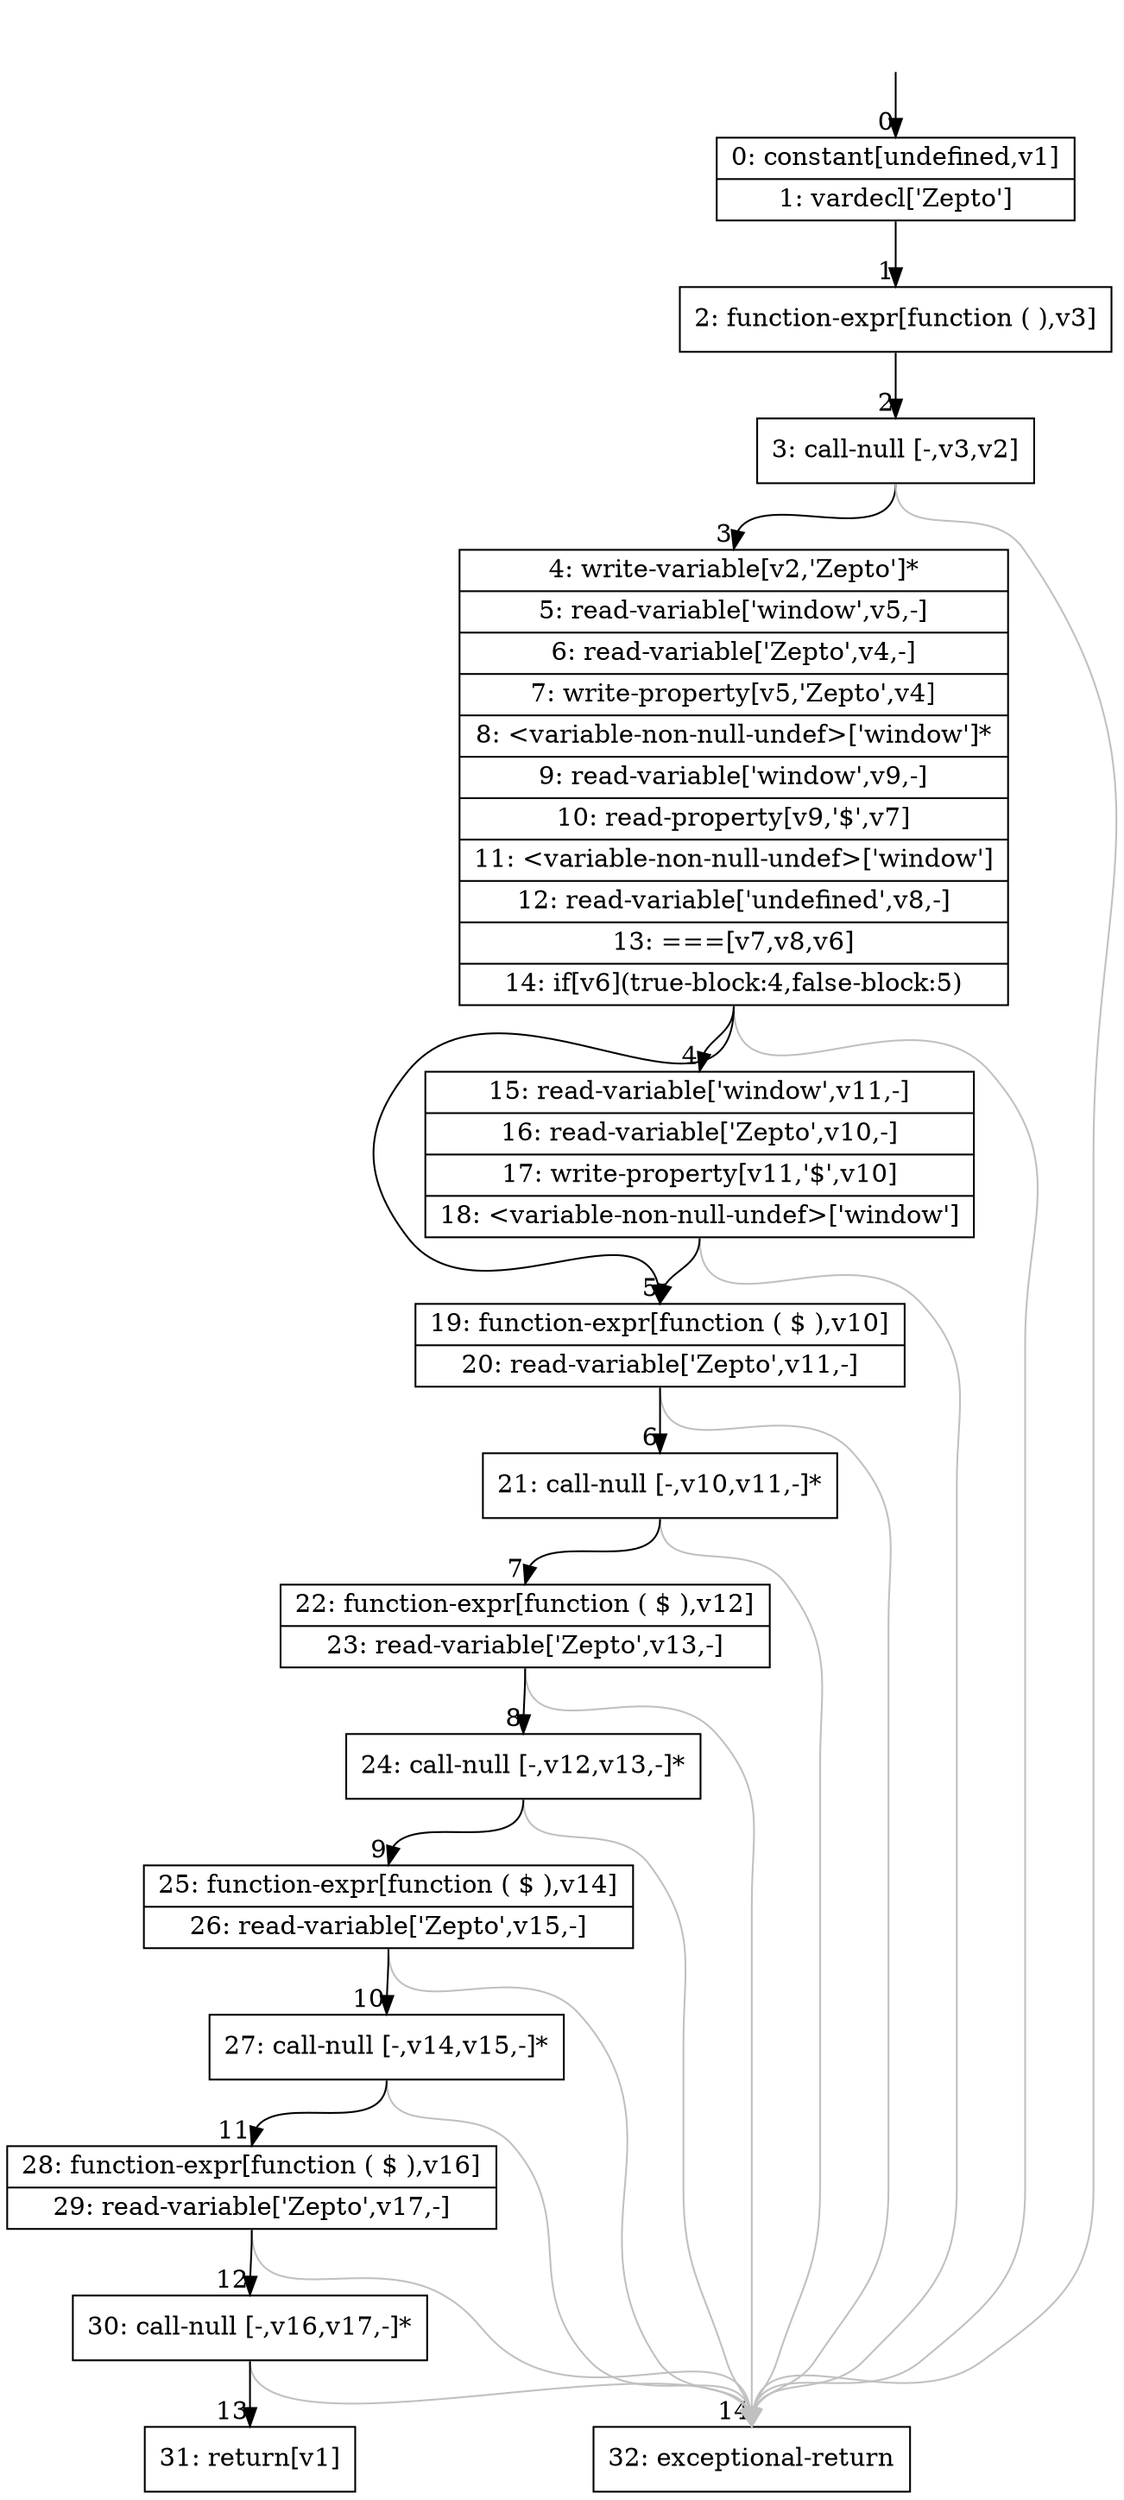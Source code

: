 digraph {
rankdir="TD"
BB_entry0[shape=none,label=""];
BB_entry0 -> BB0 [tailport=s, headport=n, headlabel="    0"]
BB0 [shape=record label="{0: constant[undefined,v1]|1: vardecl['Zepto']}" ] 
BB0 -> BB1 [tailport=s, headport=n, headlabel="      1"]
BB1 [shape=record label="{2: function-expr[function ( ),v3]}" ] 
BB1 -> BB2 [tailport=s, headport=n, headlabel="      2"]
BB2 [shape=record label="{3: call-null [-,v3,v2]}" ] 
BB2 -> BB3 [tailport=s, headport=n, headlabel="      3"]
BB2 -> BB14 [tailport=s, headport=n, color=gray, headlabel="      14"]
BB3 [shape=record label="{4: write-variable[v2,'Zepto']*|5: read-variable['window',v5,-]|6: read-variable['Zepto',v4,-]|7: write-property[v5,'Zepto',v4]|8: \<variable-non-null-undef\>['window']*|9: read-variable['window',v9,-]|10: read-property[v9,'$',v7]|11: \<variable-non-null-undef\>['window']|12: read-variable['undefined',v8,-]|13: ===[v7,v8,v6]|14: if[v6](true-block:4,false-block:5)}" ] 
BB3 -> BB5 [tailport=s, headport=n, headlabel="      5"]
BB3 -> BB4 [tailport=s, headport=n, headlabel="      4"]
BB3 -> BB14 [tailport=s, headport=n, color=gray]
BB4 [shape=record label="{15: read-variable['window',v11,-]|16: read-variable['Zepto',v10,-]|17: write-property[v11,'$',v10]|18: \<variable-non-null-undef\>['window']}" ] 
BB4 -> BB5 [tailport=s, headport=n]
BB4 -> BB14 [tailport=s, headport=n, color=gray]
BB5 [shape=record label="{19: function-expr[function ( $ ),v10]|20: read-variable['Zepto',v11,-]}" ] 
BB5 -> BB6 [tailport=s, headport=n, headlabel="      6"]
BB5 -> BB14 [tailport=s, headport=n, color=gray]
BB6 [shape=record label="{21: call-null [-,v10,v11,-]*}" ] 
BB6 -> BB7 [tailport=s, headport=n, headlabel="      7"]
BB6 -> BB14 [tailport=s, headport=n, color=gray]
BB7 [shape=record label="{22: function-expr[function ( $ ),v12]|23: read-variable['Zepto',v13,-]}" ] 
BB7 -> BB8 [tailport=s, headport=n, headlabel="      8"]
BB7 -> BB14 [tailport=s, headport=n, color=gray]
BB8 [shape=record label="{24: call-null [-,v12,v13,-]*}" ] 
BB8 -> BB9 [tailport=s, headport=n, headlabel="      9"]
BB8 -> BB14 [tailport=s, headport=n, color=gray]
BB9 [shape=record label="{25: function-expr[function ( $ ),v14]|26: read-variable['Zepto',v15,-]}" ] 
BB9 -> BB10 [tailport=s, headport=n, headlabel="      10"]
BB9 -> BB14 [tailport=s, headport=n, color=gray]
BB10 [shape=record label="{27: call-null [-,v14,v15,-]*}" ] 
BB10 -> BB11 [tailport=s, headport=n, headlabel="      11"]
BB10 -> BB14 [tailport=s, headport=n, color=gray]
BB11 [shape=record label="{28: function-expr[function ( $ ),v16]|29: read-variable['Zepto',v17,-]}" ] 
BB11 -> BB12 [tailport=s, headport=n, headlabel="      12"]
BB11 -> BB14 [tailport=s, headport=n, color=gray]
BB12 [shape=record label="{30: call-null [-,v16,v17,-]*}" ] 
BB12 -> BB13 [tailport=s, headport=n, headlabel="      13"]
BB12 -> BB14 [tailport=s, headport=n, color=gray]
BB13 [shape=record label="{31: return[v1]}" ] 
BB14 [shape=record label="{32: exceptional-return}" ] 
//#$~ 1
}
